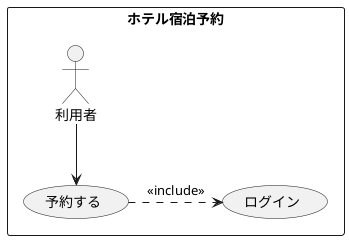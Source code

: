 @startuml ユースケース図
' left to right direction
rectangle ホテル宿泊予約 {
actor 利用者
usecase ログイン
usecase 予約する
}
予約する.> ログイン: <<include >>
利用者-->予約する
@enduml